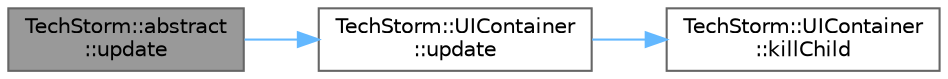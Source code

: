digraph "TechStorm::abstract::update"
{
 // LATEX_PDF_SIZE
  bgcolor="transparent";
  edge [fontname=Helvetica,fontsize=10,labelfontname=Helvetica,labelfontsize=10];
  node [fontname=Helvetica,fontsize=10,shape=box,height=0.2,width=0.4];
  rankdir="LR";
  Node1 [id="Node000001",label="TechStorm::abstract\l::update",height=0.2,width=0.4,color="gray40", fillcolor="grey60", style="filled", fontcolor="black",tooltip=" "];
  Node1 -> Node2 [id="edge1_Node000001_Node000002",color="steelblue1",style="solid",tooltip=" "];
  Node2 [id="Node000002",label="TechStorm::UIContainer\l::update",height=0.2,width=0.4,color="grey40", fillcolor="white", style="filled",URL="$class_tech_storm_1_1_u_i_container.html#a3249f7511c40f9644f2ae4c03156cb92",tooltip=" "];
  Node2 -> Node3 [id="edge2_Node000002_Node000003",color="steelblue1",style="solid",tooltip=" "];
  Node3 [id="Node000003",label="TechStorm::UIContainer\l::killChild",height=0.2,width=0.4,color="grey40", fillcolor="white", style="filled",URL="$class_tech_storm_1_1_u_i_container.html#ae4c0d9cc13c2fbaaadd9ddc8597ed27b",tooltip=" "];
}
